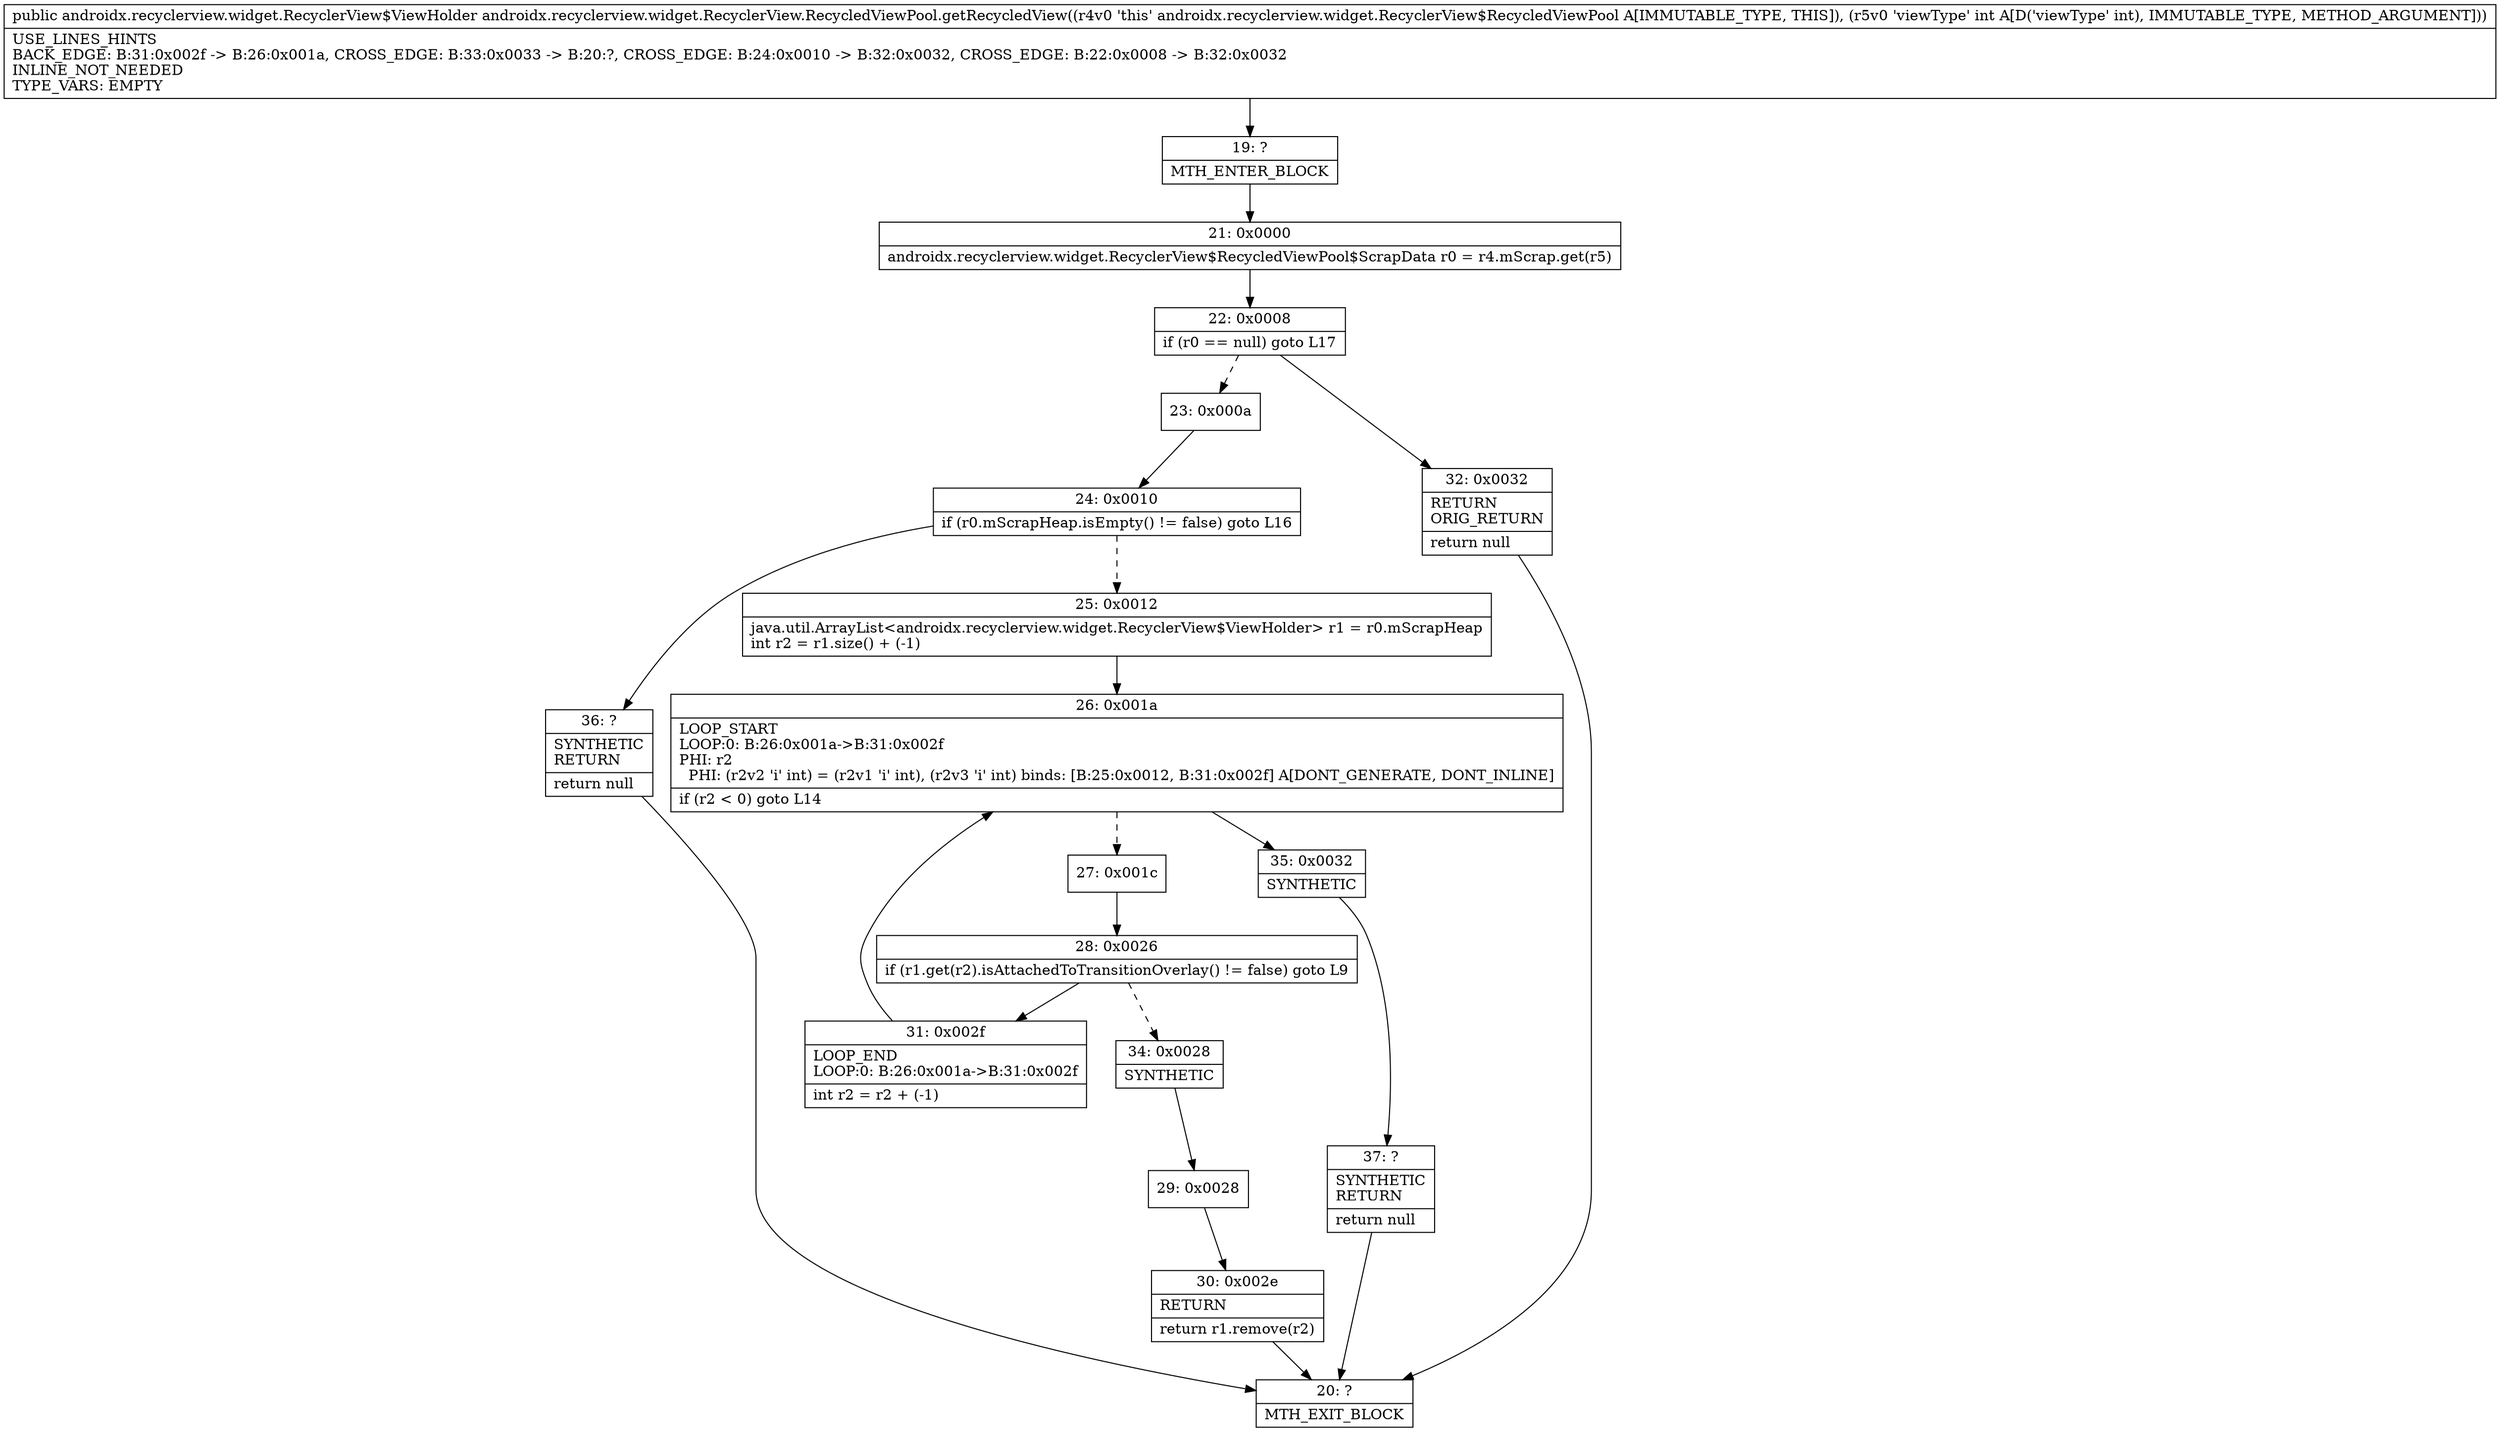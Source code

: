 digraph "CFG forandroidx.recyclerview.widget.RecyclerView.RecycledViewPool.getRecycledView(I)Landroidx\/recyclerview\/widget\/RecyclerView$ViewHolder;" {
Node_19 [shape=record,label="{19\:\ ?|MTH_ENTER_BLOCK\l}"];
Node_21 [shape=record,label="{21\:\ 0x0000|androidx.recyclerview.widget.RecyclerView$RecycledViewPool$ScrapData r0 = r4.mScrap.get(r5)\l}"];
Node_22 [shape=record,label="{22\:\ 0x0008|if (r0 == null) goto L17\l}"];
Node_23 [shape=record,label="{23\:\ 0x000a}"];
Node_24 [shape=record,label="{24\:\ 0x0010|if (r0.mScrapHeap.isEmpty() != false) goto L16\l}"];
Node_25 [shape=record,label="{25\:\ 0x0012|java.util.ArrayList\<androidx.recyclerview.widget.RecyclerView$ViewHolder\> r1 = r0.mScrapHeap\lint r2 = r1.size() + (\-1)\l}"];
Node_26 [shape=record,label="{26\:\ 0x001a|LOOP_START\lLOOP:0: B:26:0x001a\-\>B:31:0x002f\lPHI: r2 \l  PHI: (r2v2 'i' int) = (r2v1 'i' int), (r2v3 'i' int) binds: [B:25:0x0012, B:31:0x002f] A[DONT_GENERATE, DONT_INLINE]\l|if (r2 \< 0) goto L14\l}"];
Node_27 [shape=record,label="{27\:\ 0x001c}"];
Node_28 [shape=record,label="{28\:\ 0x0026|if (r1.get(r2).isAttachedToTransitionOverlay() != false) goto L9\l}"];
Node_31 [shape=record,label="{31\:\ 0x002f|LOOP_END\lLOOP:0: B:26:0x001a\-\>B:31:0x002f\l|int r2 = r2 + (\-1)\l}"];
Node_34 [shape=record,label="{34\:\ 0x0028|SYNTHETIC\l}"];
Node_29 [shape=record,label="{29\:\ 0x0028}"];
Node_30 [shape=record,label="{30\:\ 0x002e|RETURN\l|return r1.remove(r2)\l}"];
Node_20 [shape=record,label="{20\:\ ?|MTH_EXIT_BLOCK\l}"];
Node_35 [shape=record,label="{35\:\ 0x0032|SYNTHETIC\l}"];
Node_37 [shape=record,label="{37\:\ ?|SYNTHETIC\lRETURN\l|return null\l}"];
Node_36 [shape=record,label="{36\:\ ?|SYNTHETIC\lRETURN\l|return null\l}"];
Node_32 [shape=record,label="{32\:\ 0x0032|RETURN\lORIG_RETURN\l|return null\l}"];
MethodNode[shape=record,label="{public androidx.recyclerview.widget.RecyclerView$ViewHolder androidx.recyclerview.widget.RecyclerView.RecycledViewPool.getRecycledView((r4v0 'this' androidx.recyclerview.widget.RecyclerView$RecycledViewPool A[IMMUTABLE_TYPE, THIS]), (r5v0 'viewType' int A[D('viewType' int), IMMUTABLE_TYPE, METHOD_ARGUMENT]))  | USE_LINES_HINTS\lBACK_EDGE: B:31:0x002f \-\> B:26:0x001a, CROSS_EDGE: B:33:0x0033 \-\> B:20:?, CROSS_EDGE: B:24:0x0010 \-\> B:32:0x0032, CROSS_EDGE: B:22:0x0008 \-\> B:32:0x0032\lINLINE_NOT_NEEDED\lTYPE_VARS: EMPTY\l}"];
MethodNode -> Node_19;Node_19 -> Node_21;
Node_21 -> Node_22;
Node_22 -> Node_23[style=dashed];
Node_22 -> Node_32;
Node_23 -> Node_24;
Node_24 -> Node_25[style=dashed];
Node_24 -> Node_36;
Node_25 -> Node_26;
Node_26 -> Node_27[style=dashed];
Node_26 -> Node_35;
Node_27 -> Node_28;
Node_28 -> Node_31;
Node_28 -> Node_34[style=dashed];
Node_31 -> Node_26;
Node_34 -> Node_29;
Node_29 -> Node_30;
Node_30 -> Node_20;
Node_35 -> Node_37;
Node_37 -> Node_20;
Node_36 -> Node_20;
Node_32 -> Node_20;
}

